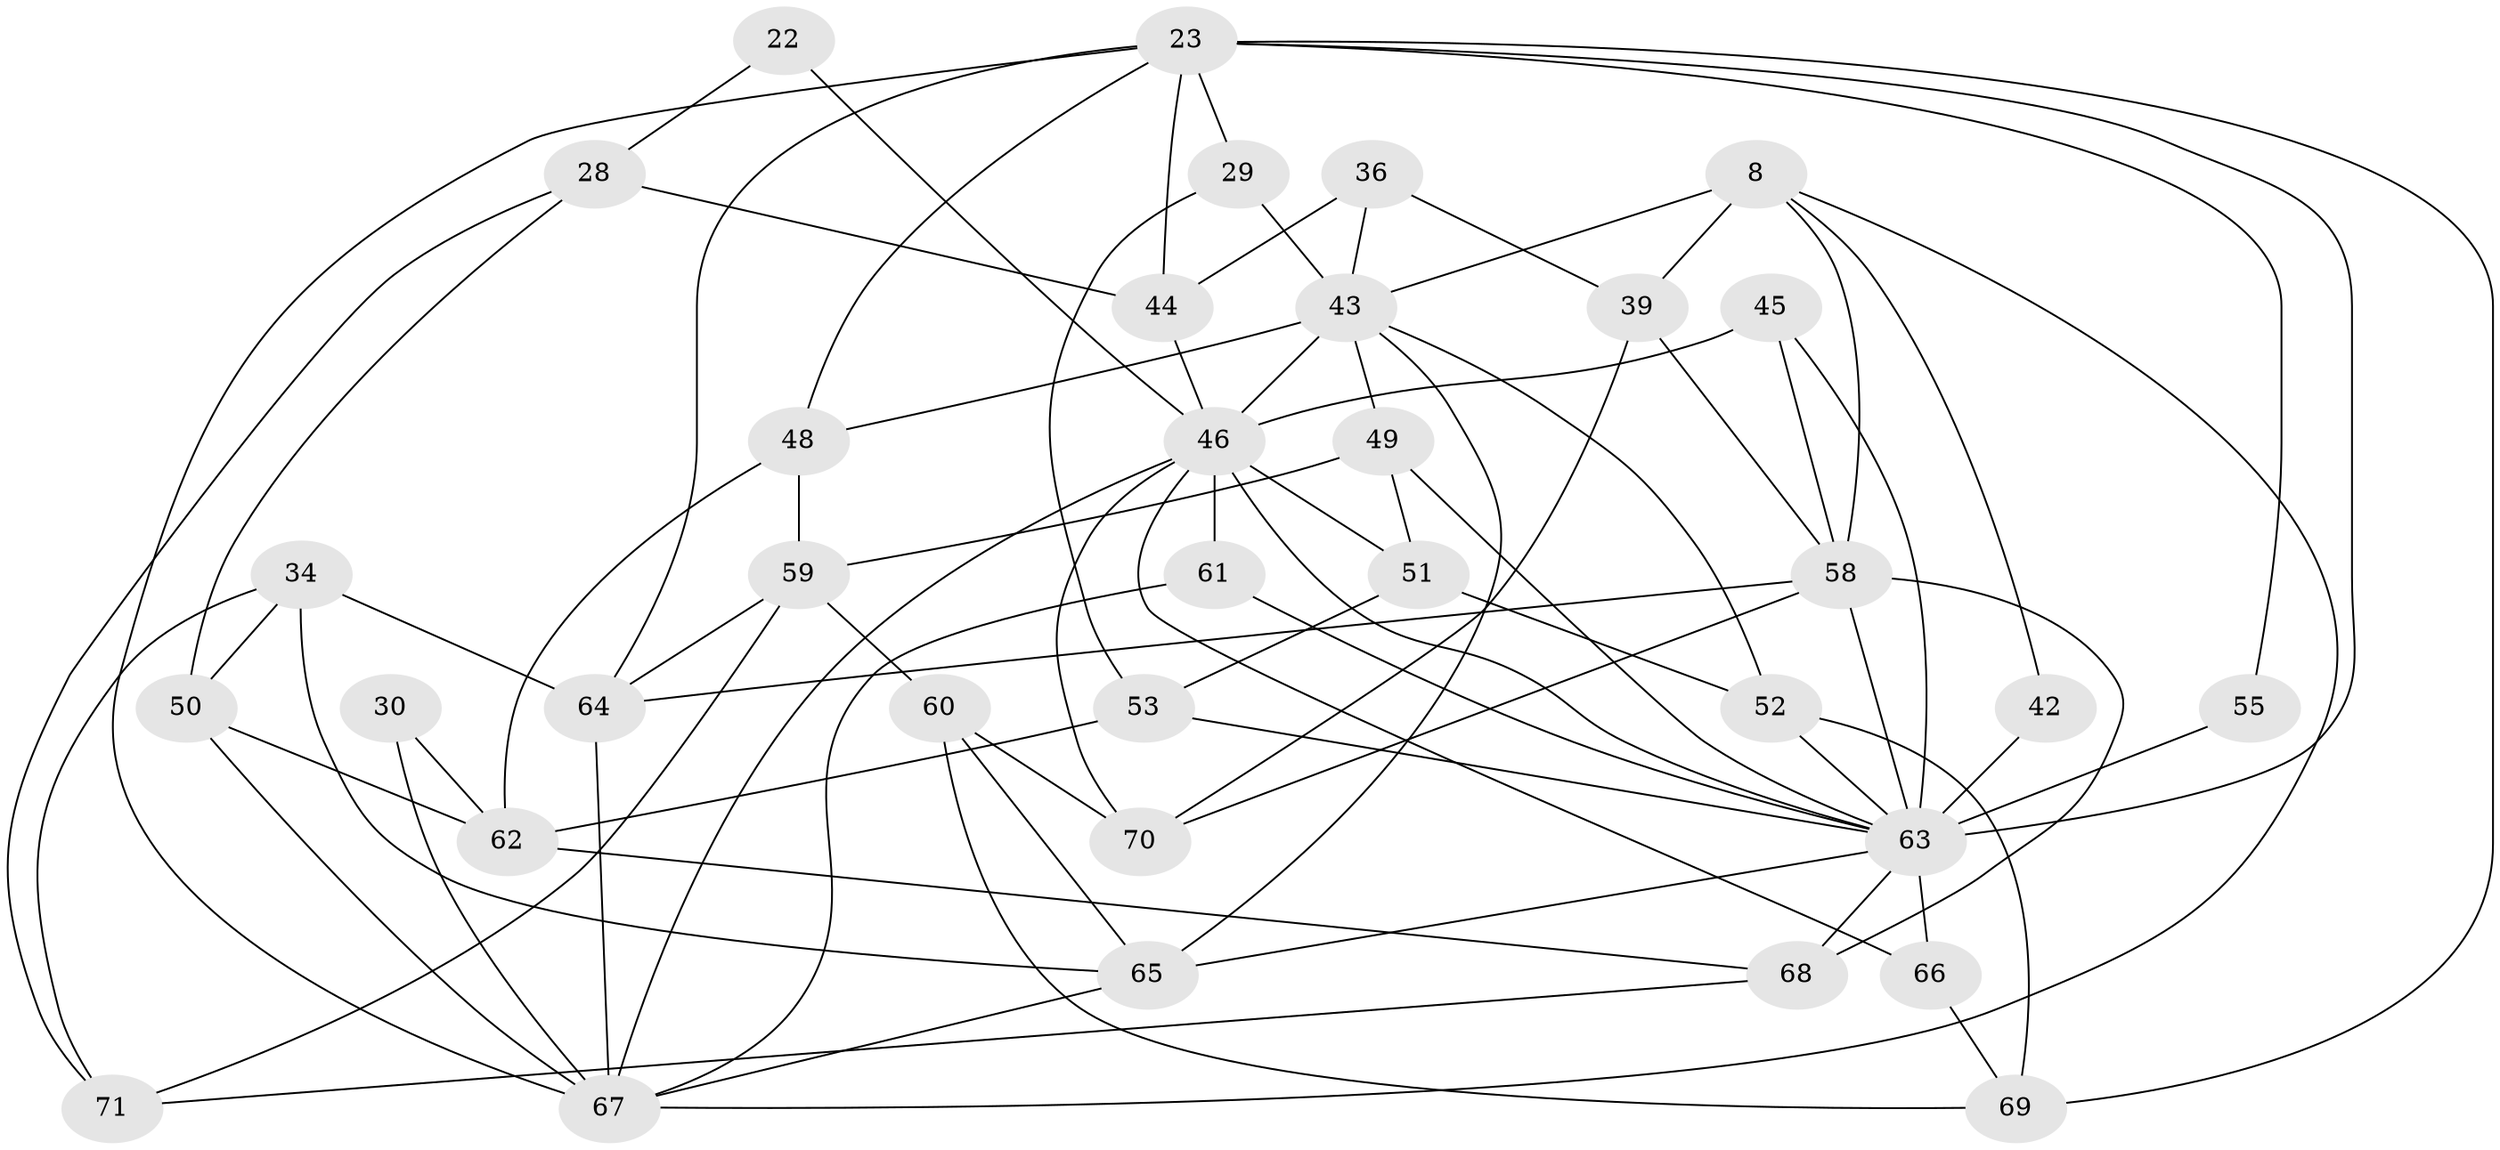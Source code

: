 // original degree distribution, {4: 1.0}
// Generated by graph-tools (version 1.1) at 2025/59/03/09/25 04:59:34]
// undirected, 35 vertices, 81 edges
graph export_dot {
graph [start="1"]
  node [color=gray90,style=filled];
  8 [super="+4"];
  22;
  23 [super="+19"];
  28 [super="+13"];
  29;
  30;
  34;
  36;
  39 [super="+32"];
  42;
  43 [super="+15+38"];
  44 [super="+35"];
  45;
  46 [super="+1+14+37"];
  48;
  49;
  50;
  51;
  52;
  53;
  55;
  58 [super="+41+54"];
  59 [super="+40"];
  60;
  61;
  62 [super="+9"];
  63 [super="+21+47+56"];
  64 [super="+16"];
  65 [super="+25"];
  66;
  67 [super="+10+20+57"];
  68 [super="+26"];
  69;
  70;
  71;
  8 -- 67;
  8 -- 39 [weight=2];
  8 -- 58;
  8 -- 42;
  8 -- 43;
  22 -- 28 [weight=2];
  22 -- 46 [weight=2];
  23 -- 48;
  23 -- 67;
  23 -- 63;
  23 -- 64;
  23 -- 69;
  23 -- 55;
  23 -- 44;
  23 -- 29;
  28 -- 50;
  28 -- 44 [weight=2];
  28 -- 71;
  29 -- 53;
  29 -- 43 [weight=2];
  30 -- 62 [weight=2];
  30 -- 67 [weight=2];
  34 -- 64;
  34 -- 71;
  34 -- 50;
  34 -- 65;
  36 -- 44 [weight=2];
  36 -- 39;
  36 -- 43;
  39 -- 70;
  39 -- 58 [weight=2];
  42 -- 63 [weight=3];
  43 -- 49;
  43 -- 46 [weight=2];
  43 -- 48;
  43 -- 52;
  43 -- 65;
  44 -- 46;
  45 -- 46 [weight=2];
  45 -- 58;
  45 -- 63;
  46 -- 70;
  46 -- 66;
  46 -- 51;
  46 -- 61 [weight=2];
  46 -- 67;
  46 -- 63;
  48 -- 62;
  48 -- 59;
  49 -- 51;
  49 -- 59;
  49 -- 63;
  50 -- 62;
  50 -- 67;
  51 -- 52;
  51 -- 53;
  52 -- 69;
  52 -- 63;
  53 -- 62;
  53 -- 63;
  55 -- 63 [weight=3];
  58 -- 70;
  58 -- 68 [weight=4];
  58 -- 64 [weight=2];
  58 -- 63;
  59 -- 60;
  59 -- 64 [weight=2];
  59 -- 71;
  60 -- 69;
  60 -- 65;
  60 -- 70;
  61 -- 67;
  61 -- 63;
  62 -- 68;
  63 -- 68 [weight=2];
  63 -- 65 [weight=2];
  63 -- 66 [weight=2];
  64 -- 67 [weight=2];
  65 -- 67;
  66 -- 69;
  68 -- 71;
}
